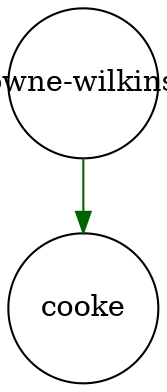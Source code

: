 digraph fullagr_brownewilkinson_cooke { 
 K=0.6 
 "browne-wilkinson" -> { "cooke" } [color="darkgreen", arrowhead="normal", penwidth=1, href="#13"]; 
 "browne-wilkinson" [shape="circle", fixedsize="true", height=1, width=1, style="filled", fillcolor="white", href="#browne-wilkinson"]; 
 "cooke" [shape="circle", fixedsize="true", height=1, width=1, style="filled", fillcolor="white", href="#cooke"]; 

}